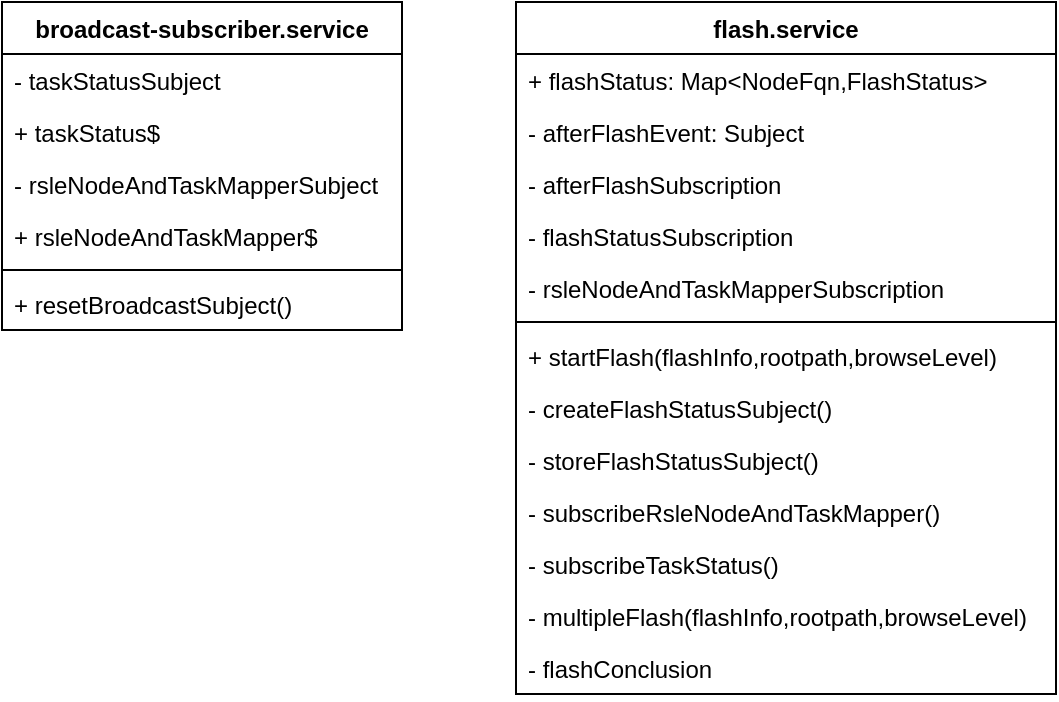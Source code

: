 <mxfile version="16.6.3" type="github">
  <diagram id="GxBTdln_U4BqLKOV0L5_" name="第 1 页">
    <mxGraphModel dx="757" dy="436" grid="0" gridSize="10" guides="1" tooltips="1" connect="1" arrows="1" fold="1" page="0" pageScale="1" pageWidth="827" pageHeight="1169" background="#ffffff" math="0" shadow="0">
      <root>
        <mxCell id="0" />
        <mxCell id="1" parent="0" />
        <mxCell id="r8D3JHcTatnKne28WLY3-1" value="broadcast-subscriber.service" style="swimlane;fontStyle=1;align=center;verticalAlign=top;childLayout=stackLayout;horizontal=1;startSize=26;horizontalStack=0;resizeParent=1;resizeParentMax=0;resizeLast=0;collapsible=1;marginBottom=0;" vertex="1" parent="1">
          <mxGeometry x="173" y="130" width="200" height="164" as="geometry" />
        </mxCell>
        <mxCell id="r8D3JHcTatnKne28WLY3-7" value="- taskStatusSubject" style="text;strokeColor=none;fillColor=none;align=left;verticalAlign=top;spacingLeft=4;spacingRight=4;overflow=hidden;rotatable=0;points=[[0,0.5],[1,0.5]];portConstraint=eastwest;" vertex="1" parent="r8D3JHcTatnKne28WLY3-1">
          <mxGeometry y="26" width="200" height="26" as="geometry" />
        </mxCell>
        <mxCell id="r8D3JHcTatnKne28WLY3-2" value="+ taskStatus$" style="text;strokeColor=none;fillColor=none;align=left;verticalAlign=top;spacingLeft=4;spacingRight=4;overflow=hidden;rotatable=0;points=[[0,0.5],[1,0.5]];portConstraint=eastwest;" vertex="1" parent="r8D3JHcTatnKne28WLY3-1">
          <mxGeometry y="52" width="200" height="26" as="geometry" />
        </mxCell>
        <mxCell id="r8D3JHcTatnKne28WLY3-5" value="- rsleNodeAndTaskMapperSubject" style="text;strokeColor=none;fillColor=none;align=left;verticalAlign=top;spacingLeft=4;spacingRight=4;overflow=hidden;rotatable=0;points=[[0,0.5],[1,0.5]];portConstraint=eastwest;" vertex="1" parent="r8D3JHcTatnKne28WLY3-1">
          <mxGeometry y="78" width="200" height="26" as="geometry" />
        </mxCell>
        <mxCell id="r8D3JHcTatnKne28WLY3-6" value="+ rsleNodeAndTaskMapper$" style="text;strokeColor=none;fillColor=none;align=left;verticalAlign=top;spacingLeft=4;spacingRight=4;overflow=hidden;rotatable=0;points=[[0,0.5],[1,0.5]];portConstraint=eastwest;" vertex="1" parent="r8D3JHcTatnKne28WLY3-1">
          <mxGeometry y="104" width="200" height="26" as="geometry" />
        </mxCell>
        <mxCell id="r8D3JHcTatnKne28WLY3-3" value="" style="line;strokeWidth=1;fillColor=none;align=left;verticalAlign=middle;spacingTop=-1;spacingLeft=3;spacingRight=3;rotatable=0;labelPosition=right;points=[];portConstraint=eastwest;" vertex="1" parent="r8D3JHcTatnKne28WLY3-1">
          <mxGeometry y="130" width="200" height="8" as="geometry" />
        </mxCell>
        <mxCell id="r8D3JHcTatnKne28WLY3-4" value="+ resetBroadcastSubject()" style="text;strokeColor=none;fillColor=none;align=left;verticalAlign=top;spacingLeft=4;spacingRight=4;overflow=hidden;rotatable=0;points=[[0,0.5],[1,0.5]];portConstraint=eastwest;" vertex="1" parent="r8D3JHcTatnKne28WLY3-1">
          <mxGeometry y="138" width="200" height="26" as="geometry" />
        </mxCell>
        <mxCell id="r8D3JHcTatnKne28WLY3-13" value="flash.service" style="swimlane;fontStyle=1;align=center;verticalAlign=top;childLayout=stackLayout;horizontal=1;startSize=26;horizontalStack=0;resizeParent=1;resizeParentMax=0;resizeLast=0;collapsible=1;marginBottom=0;" vertex="1" parent="1">
          <mxGeometry x="430" y="130" width="270" height="346" as="geometry" />
        </mxCell>
        <mxCell id="r8D3JHcTatnKne28WLY3-17" value="+ flashStatus: Map&lt;NodeFqn,FlashStatus&gt;" style="text;strokeColor=none;fillColor=none;align=left;verticalAlign=top;spacingLeft=4;spacingRight=4;overflow=hidden;rotatable=0;points=[[0,0.5],[1,0.5]];portConstraint=eastwest;" vertex="1" parent="r8D3JHcTatnKne28WLY3-13">
          <mxGeometry y="26" width="270" height="26" as="geometry" />
        </mxCell>
        <mxCell id="r8D3JHcTatnKne28WLY3-14" value="- afterFlashEvent: Subject" style="text;strokeColor=none;fillColor=none;align=left;verticalAlign=top;spacingLeft=4;spacingRight=4;overflow=hidden;rotatable=0;points=[[0,0.5],[1,0.5]];portConstraint=eastwest;" vertex="1" parent="r8D3JHcTatnKne28WLY3-13">
          <mxGeometry y="52" width="270" height="26" as="geometry" />
        </mxCell>
        <mxCell id="r8D3JHcTatnKne28WLY3-24" value="- afterFlashSubscription" style="text;strokeColor=none;fillColor=none;align=left;verticalAlign=top;spacingLeft=4;spacingRight=4;overflow=hidden;rotatable=0;points=[[0,0.5],[1,0.5]];portConstraint=eastwest;" vertex="1" parent="r8D3JHcTatnKne28WLY3-13">
          <mxGeometry y="78" width="270" height="26" as="geometry" />
        </mxCell>
        <mxCell id="r8D3JHcTatnKne28WLY3-25" value="- flashStatusSubscription" style="text;strokeColor=none;fillColor=none;align=left;verticalAlign=top;spacingLeft=4;spacingRight=4;overflow=hidden;rotatable=0;points=[[0,0.5],[1,0.5]];portConstraint=eastwest;" vertex="1" parent="r8D3JHcTatnKne28WLY3-13">
          <mxGeometry y="104" width="270" height="26" as="geometry" />
        </mxCell>
        <mxCell id="r8D3JHcTatnKne28WLY3-26" value="- rsleNodeAndTaskMapperSubscription" style="text;strokeColor=none;fillColor=none;align=left;verticalAlign=top;spacingLeft=4;spacingRight=4;overflow=hidden;rotatable=0;points=[[0,0.5],[1,0.5]];portConstraint=eastwest;" vertex="1" parent="r8D3JHcTatnKne28WLY3-13">
          <mxGeometry y="130" width="270" height="26" as="geometry" />
        </mxCell>
        <mxCell id="r8D3JHcTatnKne28WLY3-15" value="" style="line;strokeWidth=1;fillColor=none;align=left;verticalAlign=middle;spacingTop=-1;spacingLeft=3;spacingRight=3;rotatable=0;labelPosition=right;points=[];portConstraint=eastwest;" vertex="1" parent="r8D3JHcTatnKne28WLY3-13">
          <mxGeometry y="156" width="270" height="8" as="geometry" />
        </mxCell>
        <mxCell id="r8D3JHcTatnKne28WLY3-16" value="+ startFlash(flashInfo,rootpath,browseLevel)" style="text;strokeColor=none;fillColor=none;align=left;verticalAlign=top;spacingLeft=4;spacingRight=4;overflow=hidden;rotatable=0;points=[[0,0.5],[1,0.5]];portConstraint=eastwest;" vertex="1" parent="r8D3JHcTatnKne28WLY3-13">
          <mxGeometry y="164" width="270" height="26" as="geometry" />
        </mxCell>
        <mxCell id="r8D3JHcTatnKne28WLY3-18" value="- createFlashStatusSubject()" style="text;strokeColor=none;fillColor=none;align=left;verticalAlign=top;spacingLeft=4;spacingRight=4;overflow=hidden;rotatable=0;points=[[0,0.5],[1,0.5]];portConstraint=eastwest;" vertex="1" parent="r8D3JHcTatnKne28WLY3-13">
          <mxGeometry y="190" width="270" height="26" as="geometry" />
        </mxCell>
        <mxCell id="r8D3JHcTatnKne28WLY3-19" value="- storeFlashStatusSubject()" style="text;strokeColor=none;fillColor=none;align=left;verticalAlign=top;spacingLeft=4;spacingRight=4;overflow=hidden;rotatable=0;points=[[0,0.5],[1,0.5]];portConstraint=eastwest;" vertex="1" parent="r8D3JHcTatnKne28WLY3-13">
          <mxGeometry y="216" width="270" height="26" as="geometry" />
        </mxCell>
        <mxCell id="r8D3JHcTatnKne28WLY3-20" value="- subscribeRsleNodeAndTaskMapper()" style="text;strokeColor=none;fillColor=none;align=left;verticalAlign=top;spacingLeft=4;spacingRight=4;overflow=hidden;rotatable=0;points=[[0,0.5],[1,0.5]];portConstraint=eastwest;" vertex="1" parent="r8D3JHcTatnKne28WLY3-13">
          <mxGeometry y="242" width="270" height="26" as="geometry" />
        </mxCell>
        <mxCell id="r8D3JHcTatnKne28WLY3-21" value="- subscribeTaskStatus()" style="text;strokeColor=none;fillColor=none;align=left;verticalAlign=top;spacingLeft=4;spacingRight=4;overflow=hidden;rotatable=0;points=[[0,0.5],[1,0.5]];portConstraint=eastwest;" vertex="1" parent="r8D3JHcTatnKne28WLY3-13">
          <mxGeometry y="268" width="270" height="26" as="geometry" />
        </mxCell>
        <mxCell id="r8D3JHcTatnKne28WLY3-22" value="- multipleFlash(flashInfo,rootpath,browseLevel)" style="text;strokeColor=none;fillColor=none;align=left;verticalAlign=top;spacingLeft=4;spacingRight=4;overflow=hidden;rotatable=0;points=[[0,0.5],[1,0.5]];portConstraint=eastwest;" vertex="1" parent="r8D3JHcTatnKne28WLY3-13">
          <mxGeometry y="294" width="270" height="26" as="geometry" />
        </mxCell>
        <mxCell id="r8D3JHcTatnKne28WLY3-23" value="- flashConclusion" style="text;strokeColor=none;fillColor=none;align=left;verticalAlign=top;spacingLeft=4;spacingRight=4;overflow=hidden;rotatable=0;points=[[0,0.5],[1,0.5]];portConstraint=eastwest;" vertex="1" parent="r8D3JHcTatnKne28WLY3-13">
          <mxGeometry y="320" width="270" height="26" as="geometry" />
        </mxCell>
      </root>
    </mxGraphModel>
  </diagram>
</mxfile>
